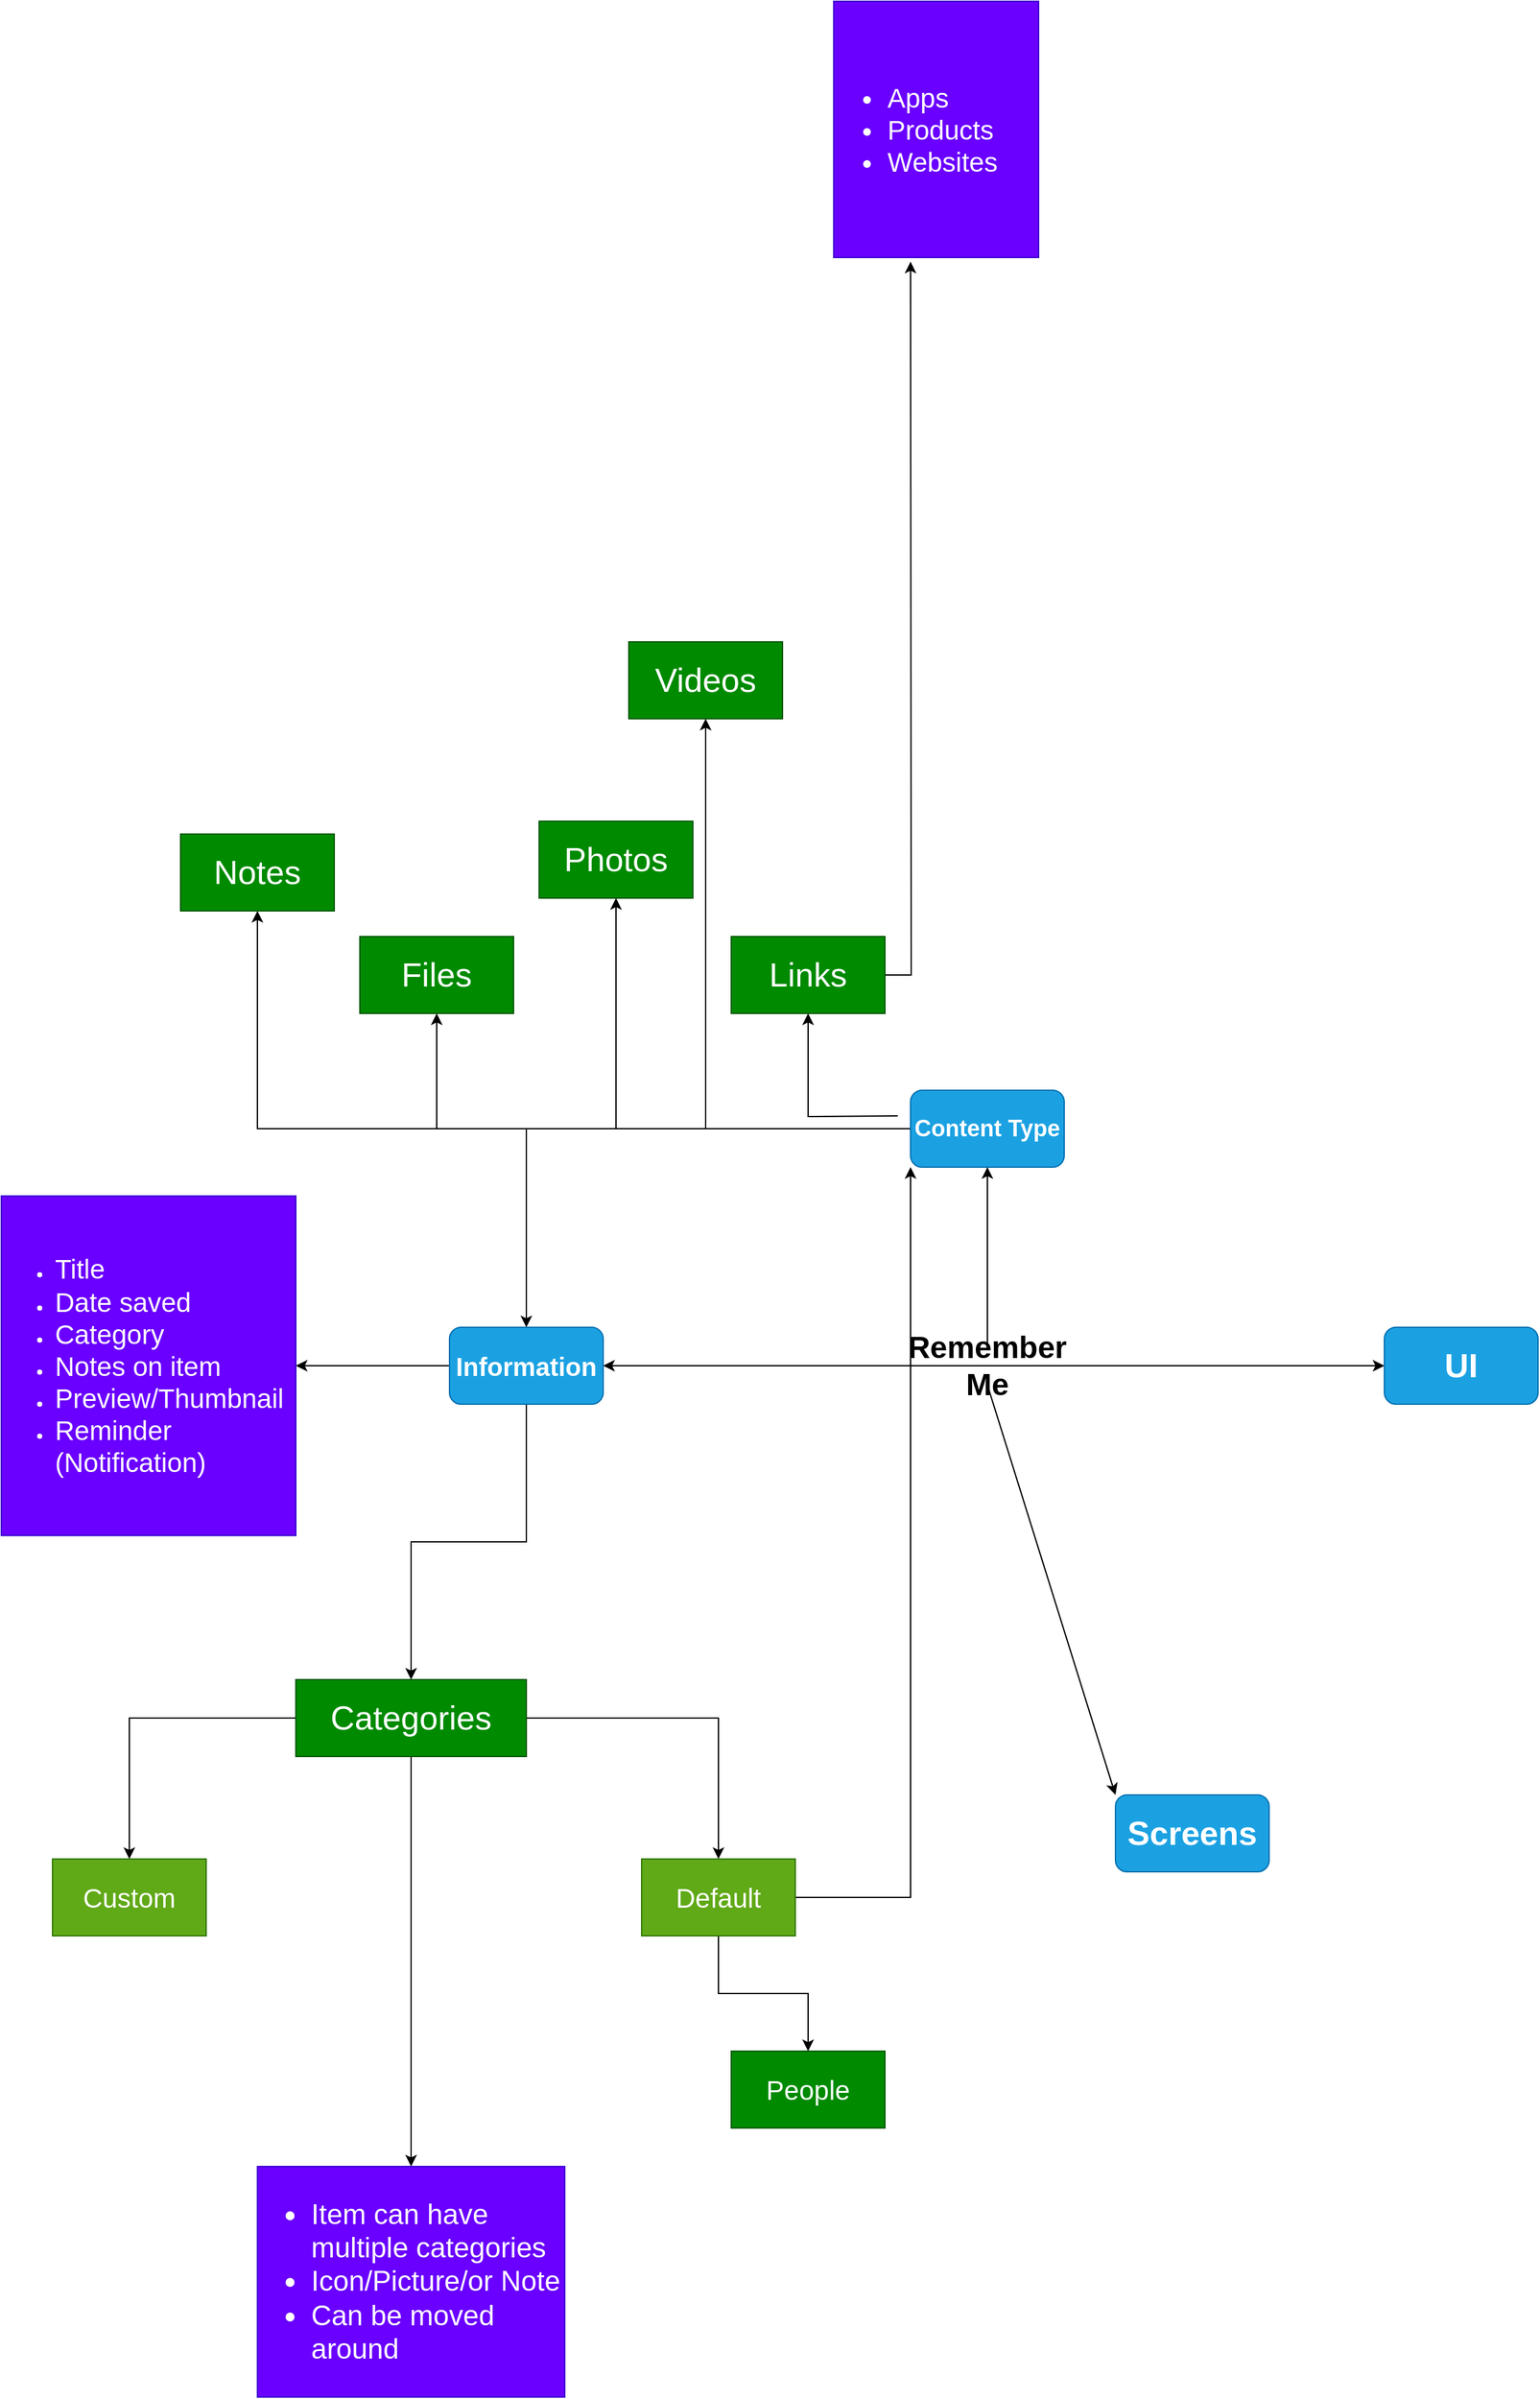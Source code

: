 <mxfile version="27.1.6">
  <diagram name="Page-1" id="z_tJzQPvxW8l1d0jDWbE">
    <mxGraphModel dx="2192" dy="1863" grid="1" gridSize="10" guides="1" tooltips="1" connect="1" arrows="1" fold="1" page="1" pageScale="1" pageWidth="850" pageHeight="1100" math="0" shadow="0">
      <root>
        <mxCell id="0" />
        <mxCell id="1" parent="0" />
        <mxCell id="yh2L7BSMNiyF7gxcPQiM-4" value="" style="edgeStyle=orthogonalEdgeStyle;rounded=0;orthogonalLoop=1;jettySize=auto;html=1;" edge="1" parent="1" source="yh2L7BSMNiyF7gxcPQiM-1" target="yh2L7BSMNiyF7gxcPQiM-2">
          <mxGeometry relative="1" as="geometry">
            <mxPoint x="400" y="315" as="targetPoint" />
          </mxGeometry>
        </mxCell>
        <mxCell id="yh2L7BSMNiyF7gxcPQiM-23" style="edgeStyle=orthogonalEdgeStyle;rounded=0;orthogonalLoop=1;jettySize=auto;html=1;" edge="1" parent="1" source="yh2L7BSMNiyF7gxcPQiM-1" target="yh2L7BSMNiyF7gxcPQiM-22">
          <mxGeometry relative="1" as="geometry" />
        </mxCell>
        <mxCell id="yh2L7BSMNiyF7gxcPQiM-37" value="" style="edgeStyle=orthogonalEdgeStyle;rounded=0;orthogonalLoop=1;jettySize=auto;html=1;" edge="1" parent="1" source="yh2L7BSMNiyF7gxcPQiM-1" target="yh2L7BSMNiyF7gxcPQiM-36">
          <mxGeometry relative="1" as="geometry" />
        </mxCell>
        <mxCell id="yh2L7BSMNiyF7gxcPQiM-52" style="edgeStyle=orthogonalEdgeStyle;rounded=0;orthogonalLoop=1;jettySize=auto;html=1;" edge="1" parent="1" source="yh2L7BSMNiyF7gxcPQiM-1" target="yh2L7BSMNiyF7gxcPQiM-53">
          <mxGeometry relative="1" as="geometry">
            <mxPoint x="560" y="760" as="targetPoint" />
          </mxGeometry>
        </mxCell>
        <mxCell id="yh2L7BSMNiyF7gxcPQiM-1" value="&lt;h1&gt;Remember Me&lt;/h1&gt;" style="text;html=1;align=center;verticalAlign=middle;whiteSpace=wrap;rounded=0;" vertex="1" parent="1">
          <mxGeometry x="400" y="380" height="30" as="geometry" />
        </mxCell>
        <mxCell id="yh2L7BSMNiyF7gxcPQiM-6" value="" style="edgeStyle=orthogonalEdgeStyle;rounded=0;orthogonalLoop=1;jettySize=auto;html=1;" edge="1" parent="1" target="yh2L7BSMNiyF7gxcPQiM-9">
          <mxGeometry relative="1" as="geometry">
            <mxPoint x="330" y="200" as="sourcePoint" />
            <mxPoint x="210" y="150" as="targetPoint" />
          </mxGeometry>
        </mxCell>
        <mxCell id="yh2L7BSMNiyF7gxcPQiM-7" style="edgeStyle=orthogonalEdgeStyle;rounded=0;orthogonalLoop=1;jettySize=auto;html=1;entryX=0.5;entryY=1;entryDx=0;entryDy=0;" edge="1" parent="1" source="yh2L7BSMNiyF7gxcPQiM-2" target="yh2L7BSMNiyF7gxcPQiM-8">
          <mxGeometry relative="1" as="geometry">
            <mxPoint x="280" y="30" as="targetPoint" />
          </mxGeometry>
        </mxCell>
        <mxCell id="yh2L7BSMNiyF7gxcPQiM-11" style="edgeStyle=orthogonalEdgeStyle;rounded=0;orthogonalLoop=1;jettySize=auto;html=1;" edge="1" parent="1" source="yh2L7BSMNiyF7gxcPQiM-2" target="yh2L7BSMNiyF7gxcPQiM-10">
          <mxGeometry relative="1" as="geometry" />
        </mxCell>
        <mxCell id="yh2L7BSMNiyF7gxcPQiM-14" style="edgeStyle=orthogonalEdgeStyle;rounded=0;orthogonalLoop=1;jettySize=auto;html=1;" edge="1" parent="1" source="yh2L7BSMNiyF7gxcPQiM-2" target="yh2L7BSMNiyF7gxcPQiM-12">
          <mxGeometry relative="1" as="geometry" />
        </mxCell>
        <mxCell id="yh2L7BSMNiyF7gxcPQiM-16" style="edgeStyle=orthogonalEdgeStyle;rounded=0;orthogonalLoop=1;jettySize=auto;html=1;entryX=0.5;entryY=1;entryDx=0;entryDy=0;" edge="1" parent="1" source="yh2L7BSMNiyF7gxcPQiM-2" target="yh2L7BSMNiyF7gxcPQiM-15">
          <mxGeometry relative="1" as="geometry" />
        </mxCell>
        <mxCell id="yh2L7BSMNiyF7gxcPQiM-42" style="edgeStyle=orthogonalEdgeStyle;rounded=0;orthogonalLoop=1;jettySize=auto;html=1;fillColor=#ffff88;strokeColor=light-dark(#000000,#FFFF33);" edge="1" parent="1" source="yh2L7BSMNiyF7gxcPQiM-2" target="yh2L7BSMNiyF7gxcPQiM-22">
          <mxGeometry relative="1" as="geometry" />
        </mxCell>
        <mxCell id="yh2L7BSMNiyF7gxcPQiM-2" value="&lt;h2&gt;Content Type&lt;/h2&gt;" style="rounded=1;whiteSpace=wrap;html=1;fillColor=#1ba1e2;fontColor=#ffffff;strokeColor=#006EAF;" vertex="1" parent="1">
          <mxGeometry x="340" y="180" width="120" height="60" as="geometry" />
        </mxCell>
        <mxCell id="yh2L7BSMNiyF7gxcPQiM-8" value="Videos" style="rounded=0;whiteSpace=wrap;html=1;fillColor=#008a00;fontColor=#ffffff;strokeColor=#005700;fontSize=26;" vertex="1" parent="1">
          <mxGeometry x="120" y="-170" width="120" height="60" as="geometry" />
        </mxCell>
        <mxCell id="yh2L7BSMNiyF7gxcPQiM-44" style="edgeStyle=orthogonalEdgeStyle;rounded=0;orthogonalLoop=1;jettySize=auto;html=1;" edge="1" parent="1" source="yh2L7BSMNiyF7gxcPQiM-9">
          <mxGeometry relative="1" as="geometry">
            <mxPoint x="340" y="-466.746" as="targetPoint" />
          </mxGeometry>
        </mxCell>
        <mxCell id="yh2L7BSMNiyF7gxcPQiM-9" value="Links" style="rounded=0;whiteSpace=wrap;html=1;fillColor=#008a00;fontColor=#ffffff;strokeColor=#005700;fontSize=26;" vertex="1" parent="1">
          <mxGeometry x="200" y="60" width="120" height="60" as="geometry" />
        </mxCell>
        <mxCell id="yh2L7BSMNiyF7gxcPQiM-10" value="Files" style="rounded=0;whiteSpace=wrap;html=1;fillColor=#008a00;fontColor=#ffffff;strokeColor=#005700;fontSize=26;" vertex="1" parent="1">
          <mxGeometry x="-90" y="60" width="120" height="60" as="geometry" />
        </mxCell>
        <mxCell id="yh2L7BSMNiyF7gxcPQiM-12" value="Notes" style="rounded=0;whiteSpace=wrap;html=1;fontSize=26;fillColor=#008a00;fontColor=#ffffff;strokeColor=#005700;" vertex="1" parent="1">
          <mxGeometry x="-230" y="-20" width="120" height="60" as="geometry" />
        </mxCell>
        <mxCell id="yh2L7BSMNiyF7gxcPQiM-15" value="Photos" style="rounded=0;whiteSpace=wrap;html=1;fillColor=#008a00;fontColor=#ffffff;strokeColor=#005700;fontSize=26;" vertex="1" parent="1">
          <mxGeometry x="50" y="-30" width="120" height="60" as="geometry" />
        </mxCell>
        <mxCell id="yh2L7BSMNiyF7gxcPQiM-27" style="edgeStyle=orthogonalEdgeStyle;rounded=0;orthogonalLoop=1;jettySize=auto;html=1;entryX=1;entryY=0.5;entryDx=0;entryDy=0;" edge="1" parent="1" source="yh2L7BSMNiyF7gxcPQiM-22" target="yh2L7BSMNiyF7gxcPQiM-25">
          <mxGeometry relative="1" as="geometry" />
        </mxCell>
        <mxCell id="yh2L7BSMNiyF7gxcPQiM-28" style="edgeStyle=orthogonalEdgeStyle;rounded=0;orthogonalLoop=1;jettySize=auto;html=1;" edge="1" parent="1" source="yh2L7BSMNiyF7gxcPQiM-22" target="yh2L7BSMNiyF7gxcPQiM-29">
          <mxGeometry relative="1" as="geometry">
            <mxPoint x="40" y="650" as="targetPoint" />
          </mxGeometry>
        </mxCell>
        <mxCell id="yh2L7BSMNiyF7gxcPQiM-22" value="Information" style="rounded=1;whiteSpace=wrap;html=1;fillColor=#1ba1e2;fontColor=#ffffff;strokeColor=#006EAF;fontSize=20;fontStyle=1" vertex="1" parent="1">
          <mxGeometry x="-20" y="365" width="120" height="60" as="geometry" />
        </mxCell>
        <mxCell id="yh2L7BSMNiyF7gxcPQiM-25" value="&lt;ul&gt;&lt;li&gt;&lt;font style=&quot;font-size: 21px;&quot;&gt;Title&lt;/font&gt;&lt;/li&gt;&lt;li&gt;&lt;font style=&quot;font-size: 21px;&quot;&gt;Date saved&lt;/font&gt;&lt;/li&gt;&lt;li&gt;&lt;font style=&quot;font-size: 21px;&quot;&gt;Category&lt;/font&gt;&lt;/li&gt;&lt;li&gt;&lt;font style=&quot;font-size: 21px;&quot;&gt;Notes on item&lt;/font&gt;&lt;/li&gt;&lt;li&gt;&lt;font style=&quot;font-size: 21px;&quot;&gt;Preview/Thumbnail&lt;/font&gt;&lt;/li&gt;&lt;li&gt;&lt;font style=&quot;font-size: 21px;&quot;&gt;Reminder (Notification)&lt;/font&gt;&lt;/li&gt;&lt;/ul&gt;" style="rounded=0;whiteSpace=wrap;html=1;align=left;fillColor=#6a00ff;fontColor=#ffffff;strokeColor=#3700CC;" vertex="1" parent="1">
          <mxGeometry x="-370" y="262.5" width="230" height="265" as="geometry" />
        </mxCell>
        <mxCell id="yh2L7BSMNiyF7gxcPQiM-32" style="edgeStyle=orthogonalEdgeStyle;rounded=0;orthogonalLoop=1;jettySize=auto;html=1;" edge="1" parent="1" source="yh2L7BSMNiyF7gxcPQiM-29" target="yh2L7BSMNiyF7gxcPQiM-30">
          <mxGeometry relative="1" as="geometry" />
        </mxCell>
        <mxCell id="yh2L7BSMNiyF7gxcPQiM-33" style="edgeStyle=orthogonalEdgeStyle;rounded=0;orthogonalLoop=1;jettySize=auto;html=1;" edge="1" parent="1" source="yh2L7BSMNiyF7gxcPQiM-29" target="yh2L7BSMNiyF7gxcPQiM-31">
          <mxGeometry relative="1" as="geometry" />
        </mxCell>
        <mxCell id="yh2L7BSMNiyF7gxcPQiM-34" style="edgeStyle=orthogonalEdgeStyle;rounded=0;orthogonalLoop=1;jettySize=auto;html=1;" edge="1" parent="1" source="yh2L7BSMNiyF7gxcPQiM-29" target="yh2L7BSMNiyF7gxcPQiM-35">
          <mxGeometry relative="1" as="geometry">
            <mxPoint x="-50" y="1010" as="targetPoint" />
          </mxGeometry>
        </mxCell>
        <mxCell id="yh2L7BSMNiyF7gxcPQiM-29" value="Categories" style="rounded=0;whiteSpace=wrap;html=1;fillColor=#008a00;fontColor=#ffffff;strokeColor=#005700;fontSize=26;" vertex="1" parent="1">
          <mxGeometry x="-140" y="640" width="180" height="60" as="geometry" />
        </mxCell>
        <mxCell id="yh2L7BSMNiyF7gxcPQiM-30" value="Custom" style="rounded=0;whiteSpace=wrap;html=1;fillColor=#60a917;fontColor=#ffffff;strokeColor=#2D7600;fontSize=21;" vertex="1" parent="1">
          <mxGeometry x="-330" y="780" width="120" height="60" as="geometry" />
        </mxCell>
        <mxCell id="yh2L7BSMNiyF7gxcPQiM-39" value="" style="edgeStyle=orthogonalEdgeStyle;rounded=0;orthogonalLoop=1;jettySize=auto;html=1;entryX=0;entryY=1;entryDx=0;entryDy=0;strokeColor=light-dark(#000000,#FFFF33);" edge="1" parent="1" source="yh2L7BSMNiyF7gxcPQiM-31" target="yh2L7BSMNiyF7gxcPQiM-2">
          <mxGeometry relative="1" as="geometry">
            <mxPoint x="190" y="920" as="targetPoint" />
          </mxGeometry>
        </mxCell>
        <mxCell id="yh2L7BSMNiyF7gxcPQiM-43" style="edgeStyle=orthogonalEdgeStyle;rounded=0;orthogonalLoop=1;jettySize=auto;html=1;" edge="1" parent="1" source="yh2L7BSMNiyF7gxcPQiM-31" target="yh2L7BSMNiyF7gxcPQiM-41">
          <mxGeometry relative="1" as="geometry" />
        </mxCell>
        <mxCell id="yh2L7BSMNiyF7gxcPQiM-31" value="Default" style="rounded=0;whiteSpace=wrap;html=1;fillColor=#60a917;fontColor=#ffffff;strokeColor=#2D7600;fontSize=21;" vertex="1" parent="1">
          <mxGeometry x="130" y="780" width="120" height="60" as="geometry" />
        </mxCell>
        <mxCell id="yh2L7BSMNiyF7gxcPQiM-35" value="&lt;ul&gt;&lt;li&gt;Item can have multiple categories&lt;/li&gt;&lt;li&gt;Icon/Picture/or Note&lt;/li&gt;&lt;li&gt;Can be moved around&lt;/li&gt;&lt;/ul&gt;" style="rounded=0;whiteSpace=wrap;html=1;fillColor=#6a00ff;fontColor=#ffffff;strokeColor=#3700CC;align=left;fontSize=22;" vertex="1" parent="1">
          <mxGeometry x="-170" y="1020" width="240" height="180" as="geometry" />
        </mxCell>
        <mxCell id="yh2L7BSMNiyF7gxcPQiM-36" value="UI" style="rounded=1;whiteSpace=wrap;html=1;fillColor=#1ba1e2;fontColor=#ffffff;strokeColor=#006EAF;fontSize=26;fontStyle=1" vertex="1" parent="1">
          <mxGeometry x="710" y="365" width="120" height="60" as="geometry" />
        </mxCell>
        <mxCell id="yh2L7BSMNiyF7gxcPQiM-41" value="People" style="rounded=0;whiteSpace=wrap;html=1;fillColor=#008a00;fontColor=#ffffff;strokeColor=#005700;fontSize=21;" vertex="1" parent="1">
          <mxGeometry x="200" y="930" width="120" height="60" as="geometry" />
        </mxCell>
        <mxCell id="yh2L7BSMNiyF7gxcPQiM-46" value="&lt;ul&gt;&lt;li&gt;Apps&lt;/li&gt;&lt;li&gt;Products&lt;/li&gt;&lt;li&gt;Websites&lt;/li&gt;&lt;/ul&gt;" style="rounded=0;whiteSpace=wrap;html=1;fontSize=21;fillColor=#6a00ff;fontColor=#ffffff;strokeColor=#3700CC;align=left;" vertex="1" parent="1">
          <mxGeometry x="280" y="-670" width="160" height="200" as="geometry" />
        </mxCell>
        <mxCell id="yh2L7BSMNiyF7gxcPQiM-53" value="Screens" style="rounded=1;whiteSpace=wrap;html=1;fillColor=#1ba1e2;fontColor=#ffffff;strokeColor=#006EAF;fontSize=26;fontStyle=1" vertex="1" parent="1">
          <mxGeometry x="500" y="730" width="120" height="60" as="geometry" />
        </mxCell>
      </root>
    </mxGraphModel>
  </diagram>
</mxfile>
